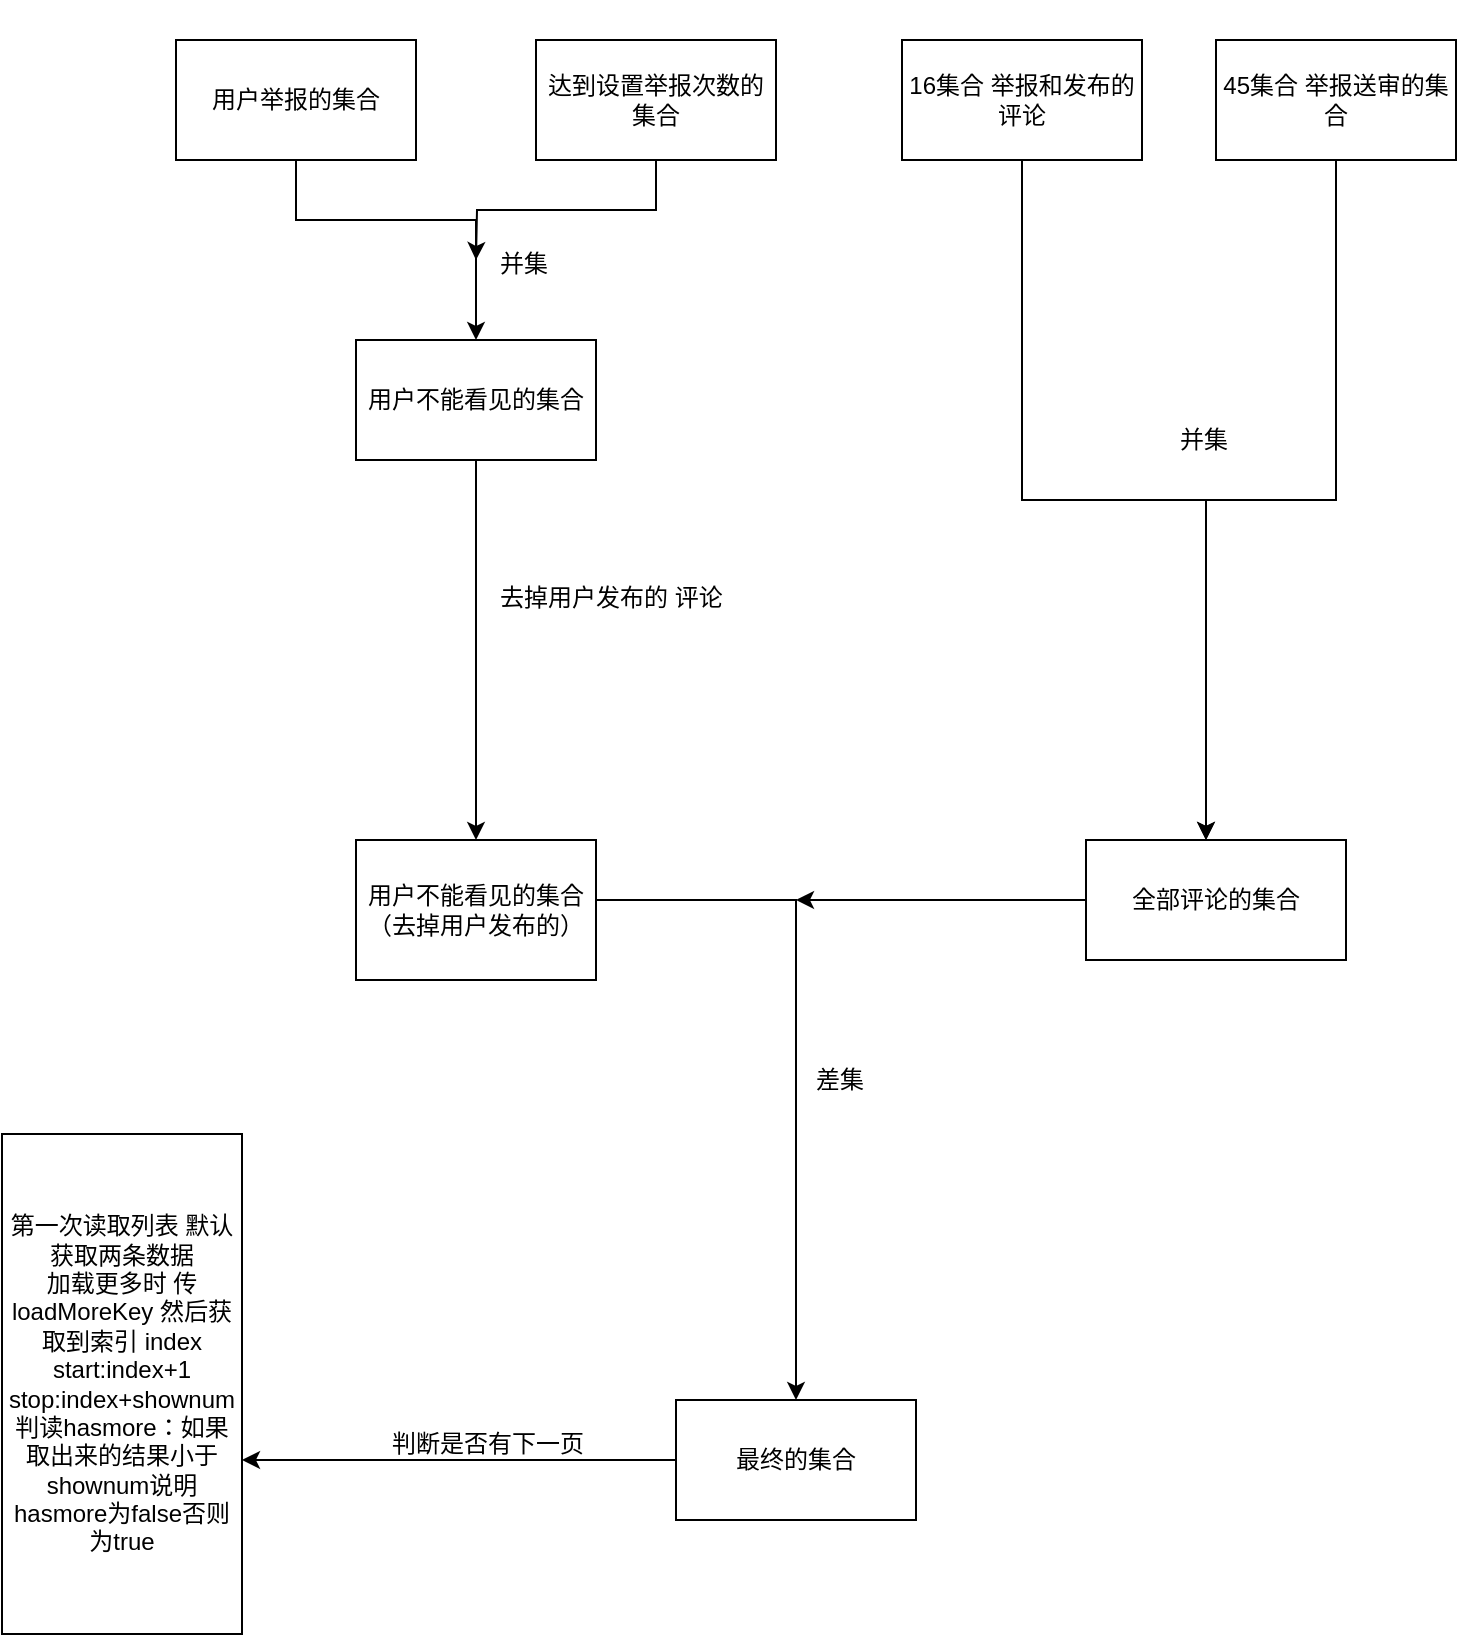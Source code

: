 <mxfile version="10.8.1" type="github"><diagram id="AZV9wDTdBDnBpvGW3PbX" name="Page-1"><mxGraphModel dx="1158" dy="798" grid="1" gridSize="10" guides="1" tooltips="1" connect="1" arrows="1" fold="1" page="1" pageScale="1" pageWidth="583" pageHeight="827" math="0" shadow="0"><root><mxCell id="0"/><mxCell id="1" parent="0"/><mxCell id="pEiM8CXPNF_2mp1m3896-14" value="" style="edgeStyle=orthogonalEdgeStyle;rounded=0;orthogonalLoop=1;jettySize=auto;html=1;" parent="1" source="pEiM8CXPNF_2mp1m3896-7" target="pEiM8CXPNF_2mp1m3896-13" edge="1"><mxGeometry relative="1" as="geometry"><Array as="points"><mxPoint x="220" y="120"/><mxPoint x="310" y="120"/></Array></mxGeometry></mxCell><mxCell id="pEiM8CXPNF_2mp1m3896-7" value="用户举报的集合" style="rounded=0;whiteSpace=wrap;html=1;" parent="1" vertex="1"><mxGeometry x="160" y="30" width="120" height="60" as="geometry"/></mxCell><mxCell id="pEiM8CXPNF_2mp1m3896-45" style="edgeStyle=orthogonalEdgeStyle;rounded=0;orthogonalLoop=1;jettySize=auto;html=1;entryX=0.5;entryY=0;entryDx=0;entryDy=0;" parent="1" source="pEiM8CXPNF_2mp1m3896-13" target="pEiM8CXPNF_2mp1m3896-23" edge="1"><mxGeometry relative="1" as="geometry"><Array as="points"><mxPoint x="310" y="420"/></Array></mxGeometry></mxCell><mxCell id="pEiM8CXPNF_2mp1m3896-13" value="用户不能看见的集合" style="rounded=0;whiteSpace=wrap;html=1;" parent="1" vertex="1"><mxGeometry x="250" y="180" width="120" height="60" as="geometry"/></mxCell><mxCell id="pEiM8CXPNF_2mp1m3896-15" style="edgeStyle=orthogonalEdgeStyle;rounded=0;orthogonalLoop=1;jettySize=auto;html=1;exitX=0.5;exitY=1;exitDx=0;exitDy=0;" parent="1" source="pEiM8CXPNF_2mp1m3896-8" edge="1"><mxGeometry relative="1" as="geometry"><mxPoint x="310" y="140" as="targetPoint"/></mxGeometry></mxCell><mxCell id="pEiM8CXPNF_2mp1m3896-8" value="达到设置举报次数的集合" style="rounded=0;whiteSpace=wrap;html=1;" parent="1" vertex="1"><mxGeometry x="340" y="30" width="120" height="60" as="geometry"/></mxCell><mxCell id="pEiM8CXPNF_2mp1m3896-20" value="并集" style="text;html=1;resizable=0;points=[];autosize=1;align=left;verticalAlign=top;spacingTop=-4;" parent="1" vertex="1"><mxGeometry x="320" y="132" width="40" height="20" as="geometry"/></mxCell><mxCell id="pEiM8CXPNF_2mp1m3896-35" style="edgeStyle=orthogonalEdgeStyle;rounded=0;orthogonalLoop=1;jettySize=auto;html=1;" parent="1" source="pEiM8CXPNF_2mp1m3896-23" target="pEiM8CXPNF_2mp1m3896-34" edge="1"><mxGeometry relative="1" as="geometry"><Array as="points"><mxPoint x="470" y="460"/></Array></mxGeometry></mxCell><mxCell id="pEiM8CXPNF_2mp1m3896-23" value="用户不能看见的集合（去掉用户发布的）" style="rounded=0;whiteSpace=wrap;html=1;" parent="1" vertex="1"><mxGeometry x="250" y="430" width="120" height="70" as="geometry"/></mxCell><mxCell id="pEiM8CXPNF_2mp1m3896-26" value="去掉用户发布的 评论" style="text;html=1;resizable=0;points=[];autosize=1;align=left;verticalAlign=top;spacingTop=-4;" parent="1" vertex="1"><mxGeometry x="320" y="299" width="130" height="20" as="geometry"/></mxCell><mxCell id="pEiM8CXPNF_2mp1m3896-31" style="edgeStyle=orthogonalEdgeStyle;rounded=0;orthogonalLoop=1;jettySize=auto;html=1;" parent="1" source="pEiM8CXPNF_2mp1m3896-27" target="pEiM8CXPNF_2mp1m3896-30" edge="1"><mxGeometry relative="1" as="geometry"><Array as="points"><mxPoint x="583" y="260"/><mxPoint x="675" y="260"/></Array></mxGeometry></mxCell><mxCell id="pEiM8CXPNF_2mp1m3896-27" value="16集合 举报和发布的评论" style="rounded=0;whiteSpace=wrap;html=1;" parent="1" vertex="1"><mxGeometry x="523" y="30" width="120" height="60" as="geometry"/></mxCell><mxCell id="pEiM8CXPNF_2mp1m3896-32" value="" style="edgeStyle=orthogonalEdgeStyle;rounded=0;orthogonalLoop=1;jettySize=auto;html=1;" parent="1" source="pEiM8CXPNF_2mp1m3896-28" target="pEiM8CXPNF_2mp1m3896-30" edge="1"><mxGeometry relative="1" as="geometry"><Array as="points"><mxPoint x="740" y="260"/><mxPoint x="675" y="260"/></Array></mxGeometry></mxCell><mxCell id="pEiM8CXPNF_2mp1m3896-28" value="45集合 举报送审的集合" style="rounded=0;whiteSpace=wrap;html=1;" parent="1" vertex="1"><mxGeometry x="680" y="30" width="120" height="60" as="geometry"/></mxCell><mxCell id="EYlo9dDdN9oiIiqrDb1p-3" style="edgeStyle=orthogonalEdgeStyle;rounded=0;orthogonalLoop=1;jettySize=auto;html=1;" edge="1" parent="1" source="pEiM8CXPNF_2mp1m3896-30"><mxGeometry relative="1" as="geometry"><mxPoint x="470" y="460" as="targetPoint"/></mxGeometry></mxCell><mxCell id="pEiM8CXPNF_2mp1m3896-30" value="全部评论的集合" style="rounded=0;whiteSpace=wrap;html=1;" parent="1" vertex="1"><mxGeometry x="615" y="430" width="130" height="60" as="geometry"/></mxCell><mxCell id="pEiM8CXPNF_2mp1m3896-33" value="并集" style="text;html=1;resizable=0;points=[];autosize=1;align=left;verticalAlign=top;spacingTop=-4;" parent="1" vertex="1"><mxGeometry x="660" y="220" width="40" height="20" as="geometry"/></mxCell><mxCell id="EYlo9dDdN9oiIiqrDb1p-4" style="edgeStyle=orthogonalEdgeStyle;rounded=0;orthogonalLoop=1;jettySize=auto;html=1;entryX=1;entryY=0.652;entryDx=0;entryDy=0;entryPerimeter=0;" edge="1" parent="1" source="pEiM8CXPNF_2mp1m3896-34" target="pEiM8CXPNF_2mp1m3896-44"><mxGeometry relative="1" as="geometry"/></mxCell><mxCell id="pEiM8CXPNF_2mp1m3896-34" value="最终的集合" style="rounded=0;whiteSpace=wrap;html=1;" parent="1" vertex="1"><mxGeometry x="410" y="710" width="120" height="60" as="geometry"/></mxCell><mxCell id="pEiM8CXPNF_2mp1m3896-37" value="差集" style="text;html=1;resizable=0;points=[];autosize=1;align=left;verticalAlign=top;spacingTop=-4;" parent="1" vertex="1"><mxGeometry x="478" y="540" width="40" height="20" as="geometry"/></mxCell><mxCell id="pEiM8CXPNF_2mp1m3896-39" value="&lt;br&gt;&lt;br&gt;&lt;br&gt;" style="text;html=1;resizable=0;points=[];autosize=1;align=left;verticalAlign=top;spacingTop=-4;" parent="1" vertex="1"><mxGeometry x="123" y="10" width="20" height="40" as="geometry"/></mxCell><mxCell id="pEiM8CXPNF_2mp1m3896-44" value="第一次读取列表 默认获取两条数据&lt;br&gt;加载更多时 传&lt;span&gt;loadMoreKey 然后获取到索引 index&lt;br&gt;&lt;/span&gt;start:index+1&lt;br&gt;stop:index+shownum&lt;br&gt;判读hasmore：如果取出来的结果小于shownum说明hasmore为false否则为true&lt;br&gt;" style="rounded=0;whiteSpace=wrap;html=1;" parent="1" vertex="1"><mxGeometry x="73" y="577" width="120" height="250" as="geometry"/></mxCell><mxCell id="EYlo9dDdN9oiIiqrDb1p-5" value="判断是否有下一页" style="text;html=1;resizable=0;points=[];autosize=1;align=left;verticalAlign=top;spacingTop=-4;" vertex="1" parent="1"><mxGeometry x="266" y="722" width="110" height="20" as="geometry"/></mxCell></root></mxGraphModel></diagram></mxfile>